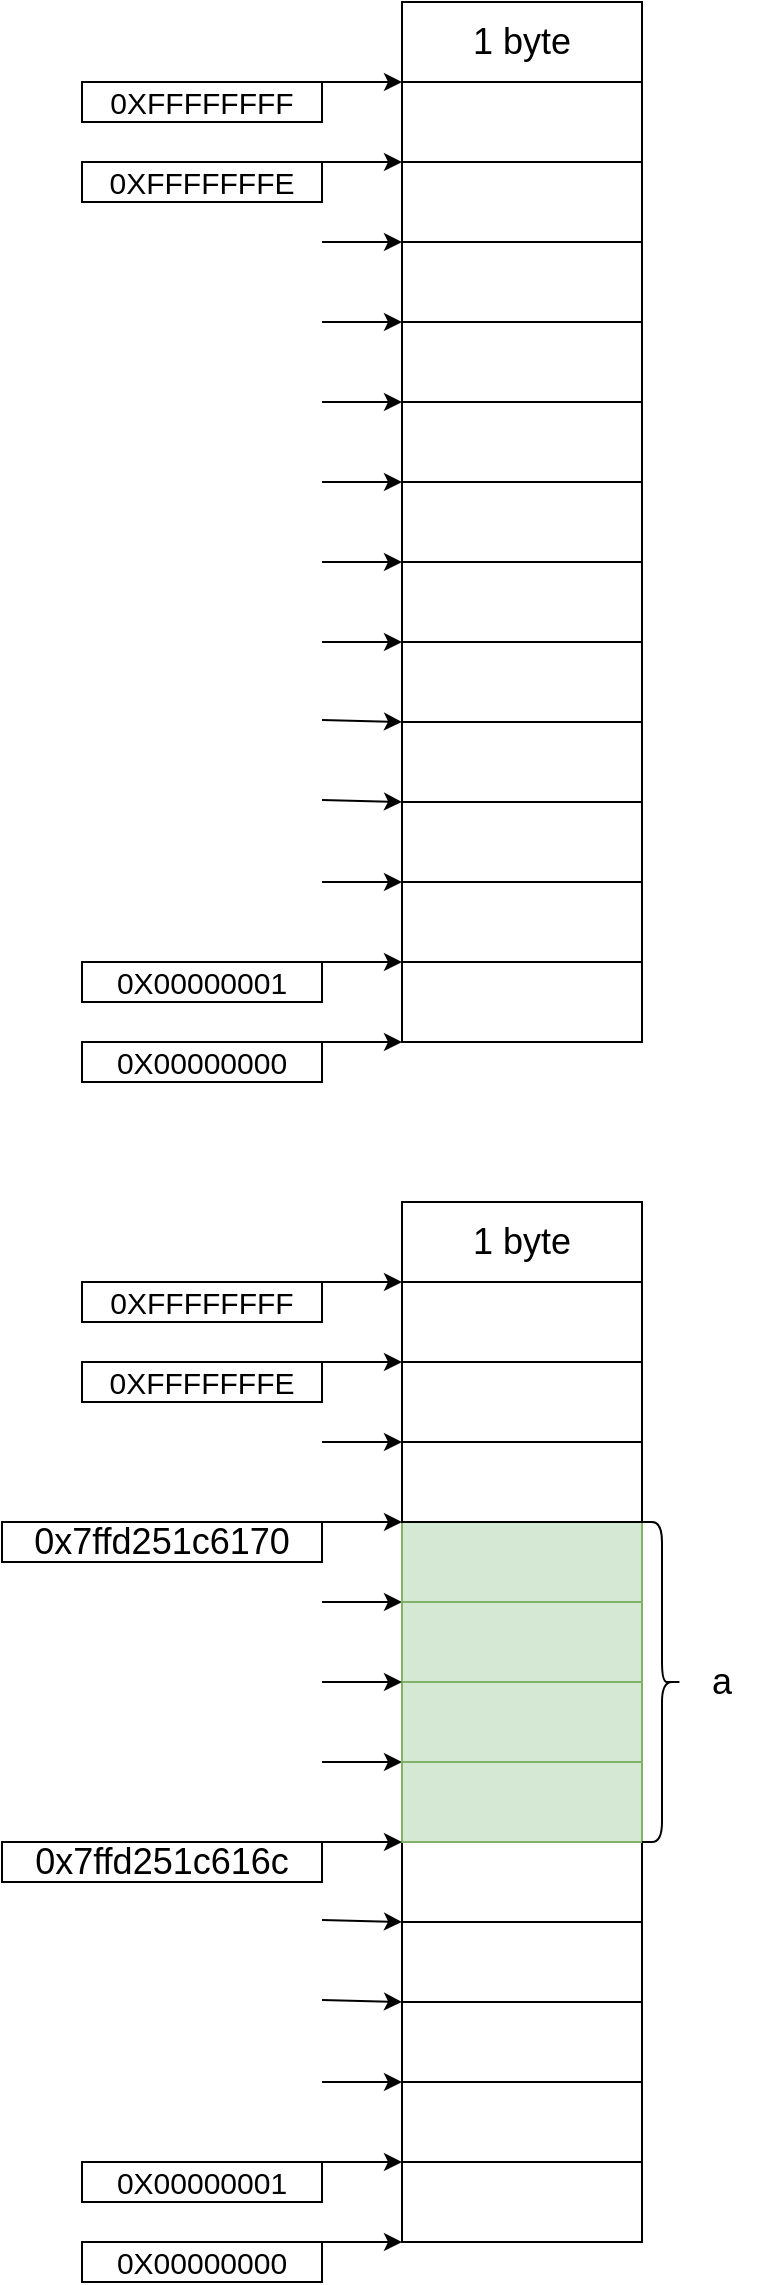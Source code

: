 <mxfile version="12.5.3" type="device" pages="3"><diagram id="ZdVhMlZHEVJbQvkNzN0Q" name="01"><mxGraphModel dx="1106" dy="892" grid="1" gridSize="10" guides="1" tooltips="1" connect="1" arrows="1" fold="1" page="1" pageScale="1" pageWidth="827" pageHeight="1169" math="0" shadow="0"><root><mxCell id="0"/><mxCell id="1" parent="0"/><mxCell id="1OB2tNWTWnnoP9_Dkffz-11" value="&lt;font style=&quot;font-size: 18px&quot;&gt;1 byte&lt;/font&gt;" style="rounded=0;whiteSpace=wrap;html=1;" vertex="1" parent="1"><mxGeometry x="320" y="40" width="120" height="40" as="geometry"/></mxCell><mxCell id="1OB2tNWTWnnoP9_Dkffz-12" value="" style="rounded=0;whiteSpace=wrap;html=1;" vertex="1" parent="1"><mxGeometry x="320" y="80" width="120" height="40" as="geometry"/></mxCell><mxCell id="1OB2tNWTWnnoP9_Dkffz-26" value="" style="endArrow=classic;html=1;entryX=0;entryY=1;entryDx=0;entryDy=0;exitX=1;exitY=0;exitDx=0;exitDy=0;" edge="1" parent="1" source="1OB2tNWTWnnoP9_Dkffz-48" target="1OB2tNWTWnnoP9_Dkffz-11"><mxGeometry width="50" height="50" relative="1" as="geometry"><mxPoint x="220" y="-290" as="sourcePoint"/><mxPoint x="420" y="-90" as="targetPoint"/></mxGeometry></mxCell><mxCell id="1OB2tNWTWnnoP9_Dkffz-27" value="" style="endArrow=classic;html=1;entryX=0;entryY=1;entryDx=0;entryDy=0;exitX=1;exitY=0;exitDx=0;exitDy=0;" edge="1" parent="1" source="1OB2tNWTWnnoP9_Dkffz-52" target="1OB2tNWTWnnoP9_Dkffz-12"><mxGeometry width="50" height="50" relative="1" as="geometry"><mxPoint x="220" y="-250" as="sourcePoint"/><mxPoint x="430" y="-80" as="targetPoint"/></mxGeometry></mxCell><mxCell id="1OB2tNWTWnnoP9_Dkffz-43" value="" style="rounded=0;whiteSpace=wrap;html=1;" vertex="1" parent="1"><mxGeometry x="320" y="480" width="120" height="40" as="geometry"/></mxCell><mxCell id="1OB2tNWTWnnoP9_Dkffz-44" value="" style="rounded=0;whiteSpace=wrap;html=1;" vertex="1" parent="1"><mxGeometry x="320" y="520" width="120" height="40" as="geometry"/></mxCell><mxCell id="1OB2tNWTWnnoP9_Dkffz-45" value="" style="endArrow=classic;html=1;entryX=0;entryY=1;entryDx=0;entryDy=0;exitX=1;exitY=0;exitDx=0;exitDy=0;" edge="1" parent="1" target="1OB2tNWTWnnoP9_Dkffz-44" source="1OB2tNWTWnnoP9_Dkffz-50"><mxGeometry width="50" height="50" relative="1" as="geometry"><mxPoint x="240" y="600" as="sourcePoint"/><mxPoint x="320" y="630" as="targetPoint"/></mxGeometry></mxCell><mxCell id="1OB2tNWTWnnoP9_Dkffz-47" value="" style="endArrow=classic;html=1;entryX=0;entryY=1;entryDx=0;entryDy=0;exitX=1;exitY=0;exitDx=0;exitDy=0;" edge="1" parent="1" target="1OB2tNWTWnnoP9_Dkffz-43" source="1OB2tNWTWnnoP9_Dkffz-54"><mxGeometry width="50" height="50" relative="1" as="geometry"><mxPoint x="270" y="380" as="sourcePoint"/><mxPoint x="480" y="550" as="targetPoint"/></mxGeometry></mxCell><mxCell id="1OB2tNWTWnnoP9_Dkffz-48" value="&lt;font style=&quot;font-size: 15px&quot;&gt;0XFFFFFFFF&lt;/font&gt;" style="rounded=0;whiteSpace=wrap;html=1;" vertex="1" parent="1"><mxGeometry x="160" y="80" width="120" height="20" as="geometry"/></mxCell><mxCell id="1OB2tNWTWnnoP9_Dkffz-50" value="&lt;font style=&quot;font-size: 15px&quot;&gt;0X00000000&lt;/font&gt;" style="rounded=0;whiteSpace=wrap;html=1;" vertex="1" parent="1"><mxGeometry x="160" y="560" width="120" height="20" as="geometry"/></mxCell><mxCell id="1OB2tNWTWnnoP9_Dkffz-52" value="&lt;font style=&quot;font-size: 15px&quot;&gt;0XFFFFFFFE&lt;/font&gt;" style="rounded=0;whiteSpace=wrap;html=1;" vertex="1" parent="1"><mxGeometry x="160" y="120" width="120" height="20" as="geometry"/></mxCell><mxCell id="1OB2tNWTWnnoP9_Dkffz-54" value="&lt;font style=&quot;font-size: 15px&quot;&gt;0X00000001&lt;/font&gt;" style="rounded=0;whiteSpace=wrap;html=1;" vertex="1" parent="1"><mxGeometry x="160" y="520" width="120" height="20" as="geometry"/></mxCell><mxCell id="1OB2tNWTWnnoP9_Dkffz-83" value="" style="rounded=0;whiteSpace=wrap;html=1;" vertex="1" parent="1"><mxGeometry x="320" y="440" width="120" height="40" as="geometry"/></mxCell><mxCell id="1OB2tNWTWnnoP9_Dkffz-84" value="" style="endArrow=classic;html=1;entryX=0;entryY=1;entryDx=0;entryDy=0;" edge="1" parent="1" target="1OB2tNWTWnnoP9_Dkffz-83"><mxGeometry width="50" height="50" relative="1" as="geometry"><mxPoint x="280" y="480" as="sourcePoint"/><mxPoint x="560" y="420" as="targetPoint"/></mxGeometry></mxCell><mxCell id="1OB2tNWTWnnoP9_Dkffz-86" value="" style="rounded=0;whiteSpace=wrap;html=1;" vertex="1" parent="1"><mxGeometry x="320" y="360" width="120" height="40" as="geometry"/></mxCell><mxCell id="1OB2tNWTWnnoP9_Dkffz-87" value="" style="endArrow=classic;html=1;entryX=0;entryY=1;entryDx=0;entryDy=0;" edge="1" parent="1" target="1OB2tNWTWnnoP9_Dkffz-86"><mxGeometry width="50" height="50" relative="1" as="geometry"><mxPoint x="280" y="399" as="sourcePoint"/><mxPoint x="560" y="339" as="targetPoint"/></mxGeometry></mxCell><mxCell id="1OB2tNWTWnnoP9_Dkffz-88" value="" style="rounded=0;whiteSpace=wrap;html=1;" vertex="1" parent="1"><mxGeometry x="320" y="400" width="120" height="40" as="geometry"/></mxCell><mxCell id="1OB2tNWTWnnoP9_Dkffz-89" value="" style="endArrow=classic;html=1;entryX=0;entryY=1;entryDx=0;entryDy=0;" edge="1" parent="1" target="1OB2tNWTWnnoP9_Dkffz-88"><mxGeometry width="50" height="50" relative="1" as="geometry"><mxPoint x="280" y="439" as="sourcePoint"/><mxPoint x="560" y="379" as="targetPoint"/></mxGeometry></mxCell><mxCell id="1OB2tNWTWnnoP9_Dkffz-90" value="" style="rounded=0;whiteSpace=wrap;html=1;" vertex="1" parent="1"><mxGeometry x="320" y="280" width="120" height="40" as="geometry"/></mxCell><mxCell id="1OB2tNWTWnnoP9_Dkffz-91" value="" style="endArrow=classic;html=1;entryX=0;entryY=1;entryDx=0;entryDy=0;" edge="1" parent="1" target="1OB2tNWTWnnoP9_Dkffz-90"><mxGeometry width="50" height="50" relative="1" as="geometry"><mxPoint x="280" y="320" as="sourcePoint"/><mxPoint x="580" y="209" as="targetPoint"/></mxGeometry></mxCell><mxCell id="1OB2tNWTWnnoP9_Dkffz-92" value="" style="rounded=0;whiteSpace=wrap;html=1;" vertex="1" parent="1"><mxGeometry x="320" y="320" width="120" height="40" as="geometry"/></mxCell><mxCell id="1OB2tNWTWnnoP9_Dkffz-93" value="" style="endArrow=classic;html=1;entryX=0;entryY=1;entryDx=0;entryDy=0;" edge="1" parent="1" target="1OB2tNWTWnnoP9_Dkffz-92"><mxGeometry width="50" height="50" relative="1" as="geometry"><mxPoint x="280" y="360" as="sourcePoint"/><mxPoint x="580" y="249" as="targetPoint"/></mxGeometry></mxCell><mxCell id="1OB2tNWTWnnoP9_Dkffz-94" value="" style="rounded=0;whiteSpace=wrap;html=1;" vertex="1" parent="1"><mxGeometry x="320" y="200" width="120" height="40" as="geometry"/></mxCell><mxCell id="1OB2tNWTWnnoP9_Dkffz-95" value="" style="endArrow=classic;html=1;entryX=0;entryY=1;entryDx=0;entryDy=0;" edge="1" parent="1" target="1OB2tNWTWnnoP9_Dkffz-94"><mxGeometry width="50" height="50" relative="1" as="geometry"><mxPoint x="280" y="240" as="sourcePoint"/><mxPoint x="790" y="229" as="targetPoint"/></mxGeometry></mxCell><mxCell id="1OB2tNWTWnnoP9_Dkffz-96" value="" style="rounded=0;whiteSpace=wrap;html=1;" vertex="1" parent="1"><mxGeometry x="320" y="240" width="120" height="40" as="geometry"/></mxCell><mxCell id="1OB2tNWTWnnoP9_Dkffz-97" value="" style="endArrow=classic;html=1;entryX=0;entryY=1;entryDx=0;entryDy=0;" edge="1" parent="1" target="1OB2tNWTWnnoP9_Dkffz-96"><mxGeometry width="50" height="50" relative="1" as="geometry"><mxPoint x="280" y="280" as="sourcePoint"/><mxPoint x="530" y="378" as="targetPoint"/></mxGeometry></mxCell><mxCell id="1OB2tNWTWnnoP9_Dkffz-98" value="" style="rounded=0;whiteSpace=wrap;html=1;" vertex="1" parent="1"><mxGeometry x="320" y="120" width="120" height="40" as="geometry"/></mxCell><mxCell id="1OB2tNWTWnnoP9_Dkffz-99" value="" style="endArrow=classic;html=1;entryX=0;entryY=1;entryDx=0;entryDy=0;" edge="1" parent="1" target="1OB2tNWTWnnoP9_Dkffz-98"><mxGeometry width="50" height="50" relative="1" as="geometry"><mxPoint x="280" y="160" as="sourcePoint"/><mxPoint x="310" y="127" as="targetPoint"/></mxGeometry></mxCell><mxCell id="1OB2tNWTWnnoP9_Dkffz-100" value="" style="rounded=0;whiteSpace=wrap;html=1;" vertex="1" parent="1"><mxGeometry x="320" y="160" width="120" height="40" as="geometry"/></mxCell><mxCell id="1OB2tNWTWnnoP9_Dkffz-101" value="" style="endArrow=classic;html=1;entryX=0;entryY=1;entryDx=0;entryDy=0;" edge="1" parent="1" target="1OB2tNWTWnnoP9_Dkffz-100"><mxGeometry width="50" height="50" relative="1" as="geometry"><mxPoint x="280" y="200" as="sourcePoint"/><mxPoint x="550" y="107" as="targetPoint"/></mxGeometry></mxCell><mxCell id="1OB2tNWTWnnoP9_Dkffz-102" value="&lt;font style=&quot;font-size: 18px&quot;&gt;1 byte&lt;/font&gt;" style="rounded=0;whiteSpace=wrap;html=1;" vertex="1" parent="1"><mxGeometry x="320" y="640" width="120" height="40" as="geometry"/></mxCell><mxCell id="1OB2tNWTWnnoP9_Dkffz-103" value="" style="rounded=0;whiteSpace=wrap;html=1;" vertex="1" parent="1"><mxGeometry x="320" y="680" width="120" height="40" as="geometry"/></mxCell><mxCell id="1OB2tNWTWnnoP9_Dkffz-104" value="" style="endArrow=classic;html=1;entryX=0;entryY=1;entryDx=0;entryDy=0;exitX=1;exitY=0;exitDx=0;exitDy=0;" edge="1" parent="1" source="1OB2tNWTWnnoP9_Dkffz-110" target="1OB2tNWTWnnoP9_Dkffz-102"><mxGeometry width="50" height="50" relative="1" as="geometry"><mxPoint x="220" y="310" as="sourcePoint"/><mxPoint x="420" y="510" as="targetPoint"/></mxGeometry></mxCell><mxCell id="1OB2tNWTWnnoP9_Dkffz-105" value="" style="endArrow=classic;html=1;entryX=0;entryY=1;entryDx=0;entryDy=0;exitX=1;exitY=0;exitDx=0;exitDy=0;" edge="1" parent="1" source="1OB2tNWTWnnoP9_Dkffz-112" target="1OB2tNWTWnnoP9_Dkffz-103"><mxGeometry width="50" height="50" relative="1" as="geometry"><mxPoint x="220" y="350" as="sourcePoint"/><mxPoint x="430" y="520" as="targetPoint"/></mxGeometry></mxCell><mxCell id="1OB2tNWTWnnoP9_Dkffz-106" value="" style="rounded=0;whiteSpace=wrap;html=1;" vertex="1" parent="1"><mxGeometry x="320" y="1080" width="120" height="40" as="geometry"/></mxCell><mxCell id="1OB2tNWTWnnoP9_Dkffz-107" value="" style="rounded=0;whiteSpace=wrap;html=1;" vertex="1" parent="1"><mxGeometry x="320" y="1120" width="120" height="40" as="geometry"/></mxCell><mxCell id="1OB2tNWTWnnoP9_Dkffz-108" value="" style="endArrow=classic;html=1;entryX=0;entryY=1;entryDx=0;entryDy=0;exitX=1;exitY=0;exitDx=0;exitDy=0;" edge="1" parent="1" source="1OB2tNWTWnnoP9_Dkffz-111" target="1OB2tNWTWnnoP9_Dkffz-107"><mxGeometry width="50" height="50" relative="1" as="geometry"><mxPoint x="240" y="1200" as="sourcePoint"/><mxPoint x="320" y="1230" as="targetPoint"/></mxGeometry></mxCell><mxCell id="1OB2tNWTWnnoP9_Dkffz-109" value="" style="endArrow=classic;html=1;entryX=0;entryY=1;entryDx=0;entryDy=0;exitX=1;exitY=0;exitDx=0;exitDy=0;" edge="1" parent="1" source="1OB2tNWTWnnoP9_Dkffz-113" target="1OB2tNWTWnnoP9_Dkffz-106"><mxGeometry width="50" height="50" relative="1" as="geometry"><mxPoint x="270" y="980" as="sourcePoint"/><mxPoint x="480" y="1150" as="targetPoint"/></mxGeometry></mxCell><mxCell id="1OB2tNWTWnnoP9_Dkffz-110" value="&lt;font style=&quot;font-size: 15px&quot;&gt;0XFFFFFFFF&lt;/font&gt;" style="rounded=0;whiteSpace=wrap;html=1;" vertex="1" parent="1"><mxGeometry x="160" y="680" width="120" height="20" as="geometry"/></mxCell><mxCell id="1OB2tNWTWnnoP9_Dkffz-111" value="&lt;font style=&quot;font-size: 15px&quot;&gt;0X00000000&lt;/font&gt;" style="rounded=0;whiteSpace=wrap;html=1;" vertex="1" parent="1"><mxGeometry x="160" y="1160" width="120" height="20" as="geometry"/></mxCell><mxCell id="1OB2tNWTWnnoP9_Dkffz-112" value="&lt;font style=&quot;font-size: 15px&quot;&gt;0XFFFFFFFE&lt;/font&gt;" style="rounded=0;whiteSpace=wrap;html=1;" vertex="1" parent="1"><mxGeometry x="160" y="720" width="120" height="20" as="geometry"/></mxCell><mxCell id="1OB2tNWTWnnoP9_Dkffz-113" value="&lt;font style=&quot;font-size: 15px&quot;&gt;0X00000001&lt;/font&gt;" style="rounded=0;whiteSpace=wrap;html=1;" vertex="1" parent="1"><mxGeometry x="160" y="1120" width="120" height="20" as="geometry"/></mxCell><mxCell id="1OB2tNWTWnnoP9_Dkffz-114" value="" style="rounded=0;whiteSpace=wrap;html=1;" vertex="1" parent="1"><mxGeometry x="320" y="1040" width="120" height="40" as="geometry"/></mxCell><mxCell id="1OB2tNWTWnnoP9_Dkffz-115" value="" style="endArrow=classic;html=1;entryX=0;entryY=1;entryDx=0;entryDy=0;" edge="1" parent="1" target="1OB2tNWTWnnoP9_Dkffz-114"><mxGeometry width="50" height="50" relative="1" as="geometry"><mxPoint x="280" y="1080" as="sourcePoint"/><mxPoint x="560" y="1020" as="targetPoint"/></mxGeometry></mxCell><mxCell id="1OB2tNWTWnnoP9_Dkffz-116" value="" style="rounded=0;whiteSpace=wrap;html=1;" vertex="1" parent="1"><mxGeometry x="320" y="960" width="120" height="40" as="geometry"/></mxCell><mxCell id="1OB2tNWTWnnoP9_Dkffz-117" value="" style="endArrow=classic;html=1;entryX=0;entryY=1;entryDx=0;entryDy=0;" edge="1" parent="1" target="1OB2tNWTWnnoP9_Dkffz-116"><mxGeometry width="50" height="50" relative="1" as="geometry"><mxPoint x="280" y="999" as="sourcePoint"/><mxPoint x="560" y="939" as="targetPoint"/></mxGeometry></mxCell><mxCell id="1OB2tNWTWnnoP9_Dkffz-118" value="" style="rounded=0;whiteSpace=wrap;html=1;" vertex="1" parent="1"><mxGeometry x="320" y="1000" width="120" height="40" as="geometry"/></mxCell><mxCell id="1OB2tNWTWnnoP9_Dkffz-119" value="" style="endArrow=classic;html=1;entryX=0;entryY=1;entryDx=0;entryDy=0;" edge="1" parent="1" target="1OB2tNWTWnnoP9_Dkffz-118"><mxGeometry width="50" height="50" relative="1" as="geometry"><mxPoint x="280" y="1039" as="sourcePoint"/><mxPoint x="560" y="979" as="targetPoint"/></mxGeometry></mxCell><mxCell id="1OB2tNWTWnnoP9_Dkffz-120" value="" style="rounded=0;whiteSpace=wrap;html=1;fillColor=#d5e8d4;strokeColor=#82b366;" vertex="1" parent="1"><mxGeometry x="320" y="880" width="120" height="40" as="geometry"/></mxCell><mxCell id="1OB2tNWTWnnoP9_Dkffz-121" value="" style="endArrow=classic;html=1;entryX=0;entryY=1;entryDx=0;entryDy=0;" edge="1" parent="1" target="1OB2tNWTWnnoP9_Dkffz-120"><mxGeometry width="50" height="50" relative="1" as="geometry"><mxPoint x="280" y="920" as="sourcePoint"/><mxPoint x="580" y="809" as="targetPoint"/></mxGeometry></mxCell><mxCell id="1OB2tNWTWnnoP9_Dkffz-122" value="" style="rounded=0;whiteSpace=wrap;html=1;fillColor=#d5e8d4;strokeColor=#82b366;" vertex="1" parent="1"><mxGeometry x="320" y="920" width="120" height="40" as="geometry"/></mxCell><mxCell id="1OB2tNWTWnnoP9_Dkffz-123" value="" style="endArrow=classic;html=1;entryX=0;entryY=1;entryDx=0;entryDy=0;exitX=1;exitY=0;exitDx=0;exitDy=0;" edge="1" parent="1" target="1OB2tNWTWnnoP9_Dkffz-122" source="1OB2tNWTWnnoP9_Dkffz-136"><mxGeometry width="50" height="50" relative="1" as="geometry"><mxPoint x="280" y="960" as="sourcePoint"/><mxPoint x="580" y="849" as="targetPoint"/></mxGeometry></mxCell><mxCell id="1OB2tNWTWnnoP9_Dkffz-124" value="" style="rounded=0;whiteSpace=wrap;html=1;fillColor=#d5e8d4;strokeColor=#82b366;" vertex="1" parent="1"><mxGeometry x="320" y="800" width="120" height="40" as="geometry"/></mxCell><mxCell id="1OB2tNWTWnnoP9_Dkffz-125" value="" style="endArrow=classic;html=1;entryX=0;entryY=1;entryDx=0;entryDy=0;" edge="1" parent="1" target="1OB2tNWTWnnoP9_Dkffz-124"><mxGeometry width="50" height="50" relative="1" as="geometry"><mxPoint x="280" y="840" as="sourcePoint"/><mxPoint x="790" y="829" as="targetPoint"/></mxGeometry></mxCell><mxCell id="1OB2tNWTWnnoP9_Dkffz-126" value="" style="rounded=0;whiteSpace=wrap;html=1;fillColor=#d5e8d4;strokeColor=#82b366;" vertex="1" parent="1"><mxGeometry x="320" y="840" width="120" height="40" as="geometry"/></mxCell><mxCell id="1OB2tNWTWnnoP9_Dkffz-127" value="" style="endArrow=classic;html=1;entryX=0;entryY=1;entryDx=0;entryDy=0;" edge="1" parent="1" target="1OB2tNWTWnnoP9_Dkffz-126"><mxGeometry width="50" height="50" relative="1" as="geometry"><mxPoint x="280" y="880" as="sourcePoint"/><mxPoint x="530" y="978" as="targetPoint"/></mxGeometry></mxCell><mxCell id="1OB2tNWTWnnoP9_Dkffz-128" value="" style="rounded=0;whiteSpace=wrap;html=1;" vertex="1" parent="1"><mxGeometry x="320" y="720" width="120" height="40" as="geometry"/></mxCell><mxCell id="1OB2tNWTWnnoP9_Dkffz-129" value="" style="endArrow=classic;html=1;entryX=0;entryY=1;entryDx=0;entryDy=0;" edge="1" parent="1" target="1OB2tNWTWnnoP9_Dkffz-128"><mxGeometry width="50" height="50" relative="1" as="geometry"><mxPoint x="280" y="760" as="sourcePoint"/><mxPoint x="310" y="727" as="targetPoint"/></mxGeometry></mxCell><mxCell id="1OB2tNWTWnnoP9_Dkffz-130" value="" style="rounded=0;whiteSpace=wrap;html=1;" vertex="1" parent="1"><mxGeometry x="320" y="760" width="120" height="40" as="geometry"/></mxCell><mxCell id="1OB2tNWTWnnoP9_Dkffz-131" value="" style="endArrow=classic;html=1;entryX=0;entryY=1;entryDx=0;entryDy=0;exitX=1;exitY=0;exitDx=0;exitDy=0;" edge="1" parent="1" target="1OB2tNWTWnnoP9_Dkffz-130" source="1OB2tNWTWnnoP9_Dkffz-137"><mxGeometry width="50" height="50" relative="1" as="geometry"><mxPoint x="280" y="800" as="sourcePoint"/><mxPoint x="550" y="707" as="targetPoint"/></mxGeometry></mxCell><mxCell id="1OB2tNWTWnnoP9_Dkffz-132" value="" style="shape=curlyBracket;whiteSpace=wrap;html=1;rounded=1;glass=1;fillColor=#00FF00;rotation=-180;" vertex="1" parent="1"><mxGeometry x="440" y="800" width="20" height="160" as="geometry"/></mxCell><mxCell id="1OB2tNWTWnnoP9_Dkffz-134" value="&lt;font style=&quot;font-size: 18px&quot;&gt;a&lt;/font&gt;" style="text;html=1;strokeColor=none;fillColor=none;align=center;verticalAlign=middle;whiteSpace=wrap;rounded=0;glass=1;" vertex="1" parent="1"><mxGeometry x="460" y="870" width="40" height="20" as="geometry"/></mxCell><mxCell id="1OB2tNWTWnnoP9_Dkffz-136" value="&lt;font style=&quot;font-size: 18px&quot;&gt;0x7ffd251c616c&lt;/font&gt;" style="rounded=0;whiteSpace=wrap;html=1;glass=1;fillColor=none;" vertex="1" parent="1"><mxGeometry x="120" y="960" width="160" height="20" as="geometry"/></mxCell><mxCell id="1OB2tNWTWnnoP9_Dkffz-137" value="&lt;font style=&quot;font-size: 18px&quot;&gt;0x7ffd251c6170&lt;/font&gt;" style="rounded=0;whiteSpace=wrap;html=1;glass=1;fillColor=none;" vertex="1" parent="1"><mxGeometry x="120" y="800" width="160" height="20" as="geometry"/></mxCell></root></mxGraphModel></diagram><diagram id="a4CpgK9k4-1IHwantmWJ" name="02"><mxGraphModel dx="1106" dy="892" grid="1" gridSize="10" guides="1" tooltips="1" connect="1" arrows="1" fold="1" page="1" pageScale="1" pageWidth="827" pageHeight="1169" math="0" shadow="0"><root><mxCell id="UQkjCoZLvE8QbGgzNlLA-0"/><mxCell id="UQkjCoZLvE8QbGgzNlLA-1" parent="UQkjCoZLvE8QbGgzNlLA-0"/><mxCell id="xf_81tD2VUv6_1ZaXcZ9-0" value="" style="rounded=0;whiteSpace=wrap;html=1;" vertex="1" parent="UQkjCoZLvE8QbGgzNlLA-1"><mxGeometry x="320" y="80" width="120" height="40" as="geometry"/></mxCell><mxCell id="xf_81tD2VUv6_1ZaXcZ9-1" value="" style="rounded=0;whiteSpace=wrap;html=1;" vertex="1" parent="UQkjCoZLvE8QbGgzNlLA-1"><mxGeometry x="320" y="120" width="120" height="40" as="geometry"/></mxCell><mxCell id="xf_81tD2VUv6_1ZaXcZ9-4" value="" style="rounded=0;whiteSpace=wrap;html=1;" vertex="1" parent="UQkjCoZLvE8QbGgzNlLA-1"><mxGeometry x="320" y="520" width="120" height="40" as="geometry"/></mxCell><mxCell id="xf_81tD2VUv6_1ZaXcZ9-5" value="" style="rounded=0;whiteSpace=wrap;html=1;" vertex="1" parent="UQkjCoZLvE8QbGgzNlLA-1"><mxGeometry x="320" y="560" width="120" height="40" as="geometry"/></mxCell><mxCell id="xf_81tD2VUv6_1ZaXcZ9-12" value="0x7ffe52b916f4" style="rounded=0;whiteSpace=wrap;html=1;" vertex="1" parent="UQkjCoZLvE8QbGgzNlLA-1"><mxGeometry x="320" y="480" width="120" height="40" as="geometry"/></mxCell><mxCell id="xf_81tD2VUv6_1ZaXcZ9-14" value="" style="rounded=0;whiteSpace=wrap;html=1;" vertex="1" parent="UQkjCoZLvE8QbGgzNlLA-1"><mxGeometry x="320" y="400" width="120" height="40" as="geometry"/></mxCell><mxCell id="xf_81tD2VUv6_1ZaXcZ9-16" value="" style="rounded=0;whiteSpace=wrap;html=1;" vertex="1" parent="UQkjCoZLvE8QbGgzNlLA-1"><mxGeometry x="320" y="440" width="120" height="40" as="geometry"/></mxCell><mxCell id="xf_81tD2VUv6_1ZaXcZ9-18" value="" style="rounded=0;whiteSpace=wrap;html=1;" vertex="1" parent="UQkjCoZLvE8QbGgzNlLA-1"><mxGeometry x="320" y="320" width="120" height="40" as="geometry"/></mxCell><mxCell id="xf_81tD2VUv6_1ZaXcZ9-20" value="" style="rounded=0;whiteSpace=wrap;html=1;fillColor=#d5e8d4;strokeColor=#82b366;" vertex="1" parent="UQkjCoZLvE8QbGgzNlLA-1"><mxGeometry x="320" y="360" width="120" height="40" as="geometry"/></mxCell><mxCell id="xf_81tD2VUv6_1ZaXcZ9-22" value="" style="rounded=0;whiteSpace=wrap;html=1;" vertex="1" parent="UQkjCoZLvE8QbGgzNlLA-1"><mxGeometry x="320" y="240" width="120" height="40" as="geometry"/></mxCell><mxCell id="xf_81tD2VUv6_1ZaXcZ9-24" value="" style="rounded=0;whiteSpace=wrap;html=1;" vertex="1" parent="UQkjCoZLvE8QbGgzNlLA-1"><mxGeometry x="320" y="280" width="120" height="40" as="geometry"/></mxCell><mxCell id="xf_81tD2VUv6_1ZaXcZ9-26" value="" style="rounded=0;whiteSpace=wrap;html=1;" vertex="1" parent="UQkjCoZLvE8QbGgzNlLA-1"><mxGeometry x="320" y="160" width="120" height="40" as="geometry"/></mxCell><mxCell id="xf_81tD2VUv6_1ZaXcZ9-28" value="" style="rounded=0;whiteSpace=wrap;html=1;" vertex="1" parent="UQkjCoZLvE8QbGgzNlLA-1"><mxGeometry x="320" y="200" width="120" height="40" as="geometry"/></mxCell><mxCell id="xf_81tD2VUv6_1ZaXcZ9-30" value="" style="shape=curlyBracket;whiteSpace=wrap;html=1;rounded=1;glass=1;fillColor=#00FF00;rotation=-180;" vertex="1" parent="UQkjCoZLvE8QbGgzNlLA-1"><mxGeometry x="440" y="360" width="20" height="40" as="geometry"/></mxCell><mxCell id="xf_81tD2VUv6_1ZaXcZ9-31" value="&lt;font style=&quot;font-size: 18px&quot;&gt;a&lt;/font&gt;" style="text;html=1;strokeColor=none;fillColor=none;align=center;verticalAlign=middle;whiteSpace=wrap;rounded=0;glass=1;" vertex="1" parent="UQkjCoZLvE8QbGgzNlLA-1"><mxGeometry x="450" y="370" width="40" height="20" as="geometry"/></mxCell><mxCell id="xf_81tD2VUv6_1ZaXcZ9-34" value="" style="shape=curlyBracket;whiteSpace=wrap;html=1;rounded=1;glass=1;fillColor=none;rotation=-180;" vertex="1" parent="UQkjCoZLvE8QbGgzNlLA-1"><mxGeometry x="440" y="480" width="10" height="40" as="geometry"/></mxCell><mxCell id="xf_81tD2VUv6_1ZaXcZ9-36" value="&lt;font style=&quot;font-size: 18px&quot;&gt;pa&lt;/font&gt;" style="text;html=1;strokeColor=none;fillColor=none;align=center;verticalAlign=middle;whiteSpace=wrap;rounded=0;glass=1;" vertex="1" parent="UQkjCoZLvE8QbGgzNlLA-1"><mxGeometry x="450" y="490" width="40" height="20" as="geometry"/></mxCell><mxCell id="xf_81tD2VUv6_1ZaXcZ9-37" value="" style="endArrow=classic;html=1;exitX=0;exitY=0.5;exitDx=0;exitDy=0;entryX=0;entryY=1;entryDx=0;entryDy=0;" edge="1" parent="UQkjCoZLvE8QbGgzNlLA-1" source="xf_81tD2VUv6_1ZaXcZ9-12" target="xf_81tD2VUv6_1ZaXcZ9-20"><mxGeometry width="50" height="50" relative="1" as="geometry"><mxPoint x="100" y="410" as="sourcePoint"/><mxPoint x="150" y="360" as="targetPoint"/><Array as="points"><mxPoint x="280" y="500"/><mxPoint x="280" y="400"/></Array></mxGeometry></mxCell></root></mxGraphModel></diagram><diagram id="VWPExgRxSEOugWGYWyvD" name="05"><mxGraphModel dx="1106" dy="892" grid="1" gridSize="10" guides="1" tooltips="1" connect="1" arrows="1" fold="1" page="1" pageScale="1" pageWidth="827" pageHeight="1169" math="0" shadow="0"><root><mxCell id="X4ngcwoPMFm5nwzlEUoF-0"/><mxCell id="X4ngcwoPMFm5nwzlEUoF-1" parent="X4ngcwoPMFm5nwzlEUoF-0"/><mxCell id="iOPKCt0QCwQ9mqJnvUKA-0" value="1 byte" style="rounded=0;whiteSpace=wrap;html=1;" vertex="1" parent="X4ngcwoPMFm5nwzlEUoF-1"><mxGeometry x="40" y="80" width="120" height="40" as="geometry"/></mxCell><mxCell id="iOPKCt0QCwQ9mqJnvUKA-1" value="" style="rounded=0;whiteSpace=wrap;html=1;" vertex="1" parent="X4ngcwoPMFm5nwzlEUoF-1"><mxGeometry x="40" y="120" width="120" height="40" as="geometry"/></mxCell><mxCell id="iOPKCt0QCwQ9mqJnvUKA-2" value="" style="rounded=0;whiteSpace=wrap;html=1;" vertex="1" parent="X4ngcwoPMFm5nwzlEUoF-1"><mxGeometry x="40" y="520" width="120" height="40" as="geometry"/></mxCell><mxCell id="iOPKCt0QCwQ9mqJnvUKA-3" value="" style="rounded=0;whiteSpace=wrap;html=1;" vertex="1" parent="X4ngcwoPMFm5nwzlEUoF-1"><mxGeometry x="40" y="560" width="120" height="40" as="geometry"/></mxCell><mxCell id="iOPKCt0QCwQ9mqJnvUKA-4" value="" style="rounded=0;whiteSpace=wrap;html=1;" vertex="1" parent="X4ngcwoPMFm5nwzlEUoF-1"><mxGeometry x="40" y="480" width="120" height="40" as="geometry"/></mxCell><mxCell id="iOPKCt0QCwQ9mqJnvUKA-5" value="" style="rounded=0;whiteSpace=wrap;html=1;" vertex="1" parent="X4ngcwoPMFm5nwzlEUoF-1"><mxGeometry x="40" y="400" width="120" height="40" as="geometry"/></mxCell><mxCell id="iOPKCt0QCwQ9mqJnvUKA-6" value="" style="rounded=0;whiteSpace=wrap;html=1;" vertex="1" parent="X4ngcwoPMFm5nwzlEUoF-1"><mxGeometry x="40" y="440" width="120" height="40" as="geometry"/></mxCell><mxCell id="iOPKCt0QCwQ9mqJnvUKA-7" value="22" style="rounded=0;whiteSpace=wrap;html=1;fillColor=#ffe6cc;strokeColor=#d79b00;" vertex="1" parent="X4ngcwoPMFm5nwzlEUoF-1"><mxGeometry x="40" y="320" width="120" height="40" as="geometry"/></mxCell><mxCell id="iOPKCt0QCwQ9mqJnvUKA-8" value="11" style="rounded=0;whiteSpace=wrap;html=1;fillColor=#ffe6cc;strokeColor=#d79b00;" vertex="1" parent="X4ngcwoPMFm5nwzlEUoF-1"><mxGeometry x="40" y="360" width="120" height="40" as="geometry"/></mxCell><mxCell id="iOPKCt0QCwQ9mqJnvUKA-9" value="44" style="rounded=0;whiteSpace=wrap;html=1;fillColor=#ffe6cc;strokeColor=#d79b00;" vertex="1" parent="X4ngcwoPMFm5nwzlEUoF-1"><mxGeometry x="40" y="240" width="120" height="40" as="geometry"/></mxCell><mxCell id="iOPKCt0QCwQ9mqJnvUKA-10" value="33" style="rounded=0;whiteSpace=wrap;html=1;fillColor=#ffe6cc;strokeColor=#d79b00;" vertex="1" parent="X4ngcwoPMFm5nwzlEUoF-1"><mxGeometry x="40" y="280" width="120" height="40" as="geometry"/></mxCell><mxCell id="iOPKCt0QCwQ9mqJnvUKA-11" value="" style="rounded=0;whiteSpace=wrap;html=1;" vertex="1" parent="X4ngcwoPMFm5nwzlEUoF-1"><mxGeometry x="40" y="160" width="120" height="40" as="geometry"/></mxCell><mxCell id="iOPKCt0QCwQ9mqJnvUKA-12" value="" style="rounded=0;whiteSpace=wrap;html=1;" vertex="1" parent="X4ngcwoPMFm5nwzlEUoF-1"><mxGeometry x="40" y="200" width="120" height="40" as="geometry"/></mxCell><mxCell id="iOPKCt0QCwQ9mqJnvUKA-13" value="" style="shape=curlyBracket;whiteSpace=wrap;html=1;rounded=1;glass=1;fillColor=#00FF00;rotation=-180;" vertex="1" parent="X4ngcwoPMFm5nwzlEUoF-1"><mxGeometry x="160" y="240" width="20" height="160" as="geometry"/></mxCell><mxCell id="iOPKCt0QCwQ9mqJnvUKA-14" value="&lt;font style=&quot;font-size: 18px&quot;&gt;n&lt;/font&gt;" style="text;html=1;strokeColor=none;fillColor=none;align=center;verticalAlign=middle;whiteSpace=wrap;rounded=0;glass=1;" vertex="1" parent="X4ngcwoPMFm5nwzlEUoF-1"><mxGeometry x="170" y="310" width="40" height="20" as="geometry"/></mxCell><mxCell id="iOPKCt0QCwQ9mqJnvUKA-18" value="1 byte" style="rounded=0;whiteSpace=wrap;html=1;" vertex="1" parent="X4ngcwoPMFm5nwzlEUoF-1"><mxGeometry x="560" y="80" width="120" height="40" as="geometry"/></mxCell><mxCell id="iOPKCt0QCwQ9mqJnvUKA-19" value="" style="rounded=0;whiteSpace=wrap;html=1;" vertex="1" parent="X4ngcwoPMFm5nwzlEUoF-1"><mxGeometry x="560" y="120" width="120" height="40" as="geometry"/></mxCell><mxCell id="iOPKCt0QCwQ9mqJnvUKA-20" value="" style="rounded=0;whiteSpace=wrap;html=1;" vertex="1" parent="X4ngcwoPMFm5nwzlEUoF-1"><mxGeometry x="560" y="520" width="120" height="40" as="geometry"/></mxCell><mxCell id="iOPKCt0QCwQ9mqJnvUKA-21" value="" style="rounded=0;whiteSpace=wrap;html=1;" vertex="1" parent="X4ngcwoPMFm5nwzlEUoF-1"><mxGeometry x="560" y="560" width="120" height="40" as="geometry"/></mxCell><mxCell id="iOPKCt0QCwQ9mqJnvUKA-22" value="" style="rounded=0;whiteSpace=wrap;html=1;" vertex="1" parent="X4ngcwoPMFm5nwzlEUoF-1"><mxGeometry x="560" y="480" width="120" height="40" as="geometry"/></mxCell><mxCell id="iOPKCt0QCwQ9mqJnvUKA-23" value="" style="rounded=0;whiteSpace=wrap;html=1;" vertex="1" parent="X4ngcwoPMFm5nwzlEUoF-1"><mxGeometry x="560" y="400" width="120" height="40" as="geometry"/></mxCell><mxCell id="iOPKCt0QCwQ9mqJnvUKA-24" value="" style="rounded=0;whiteSpace=wrap;html=1;" vertex="1" parent="X4ngcwoPMFm5nwzlEUoF-1"><mxGeometry x="560" y="440" width="120" height="40" as="geometry"/></mxCell><mxCell id="iOPKCt0QCwQ9mqJnvUKA-25" value="00" style="rounded=0;whiteSpace=wrap;html=1;fillColor=#ffe6cc;strokeColor=#d79b00;" vertex="1" parent="X4ngcwoPMFm5nwzlEUoF-1"><mxGeometry x="560" y="320" width="120" height="40" as="geometry"/></mxCell><mxCell id="iOPKCt0QCwQ9mqJnvUKA-26" value="00" style="rounded=0;whiteSpace=wrap;html=1;fillColor=#ffe6cc;strokeColor=#d79b00;" vertex="1" parent="X4ngcwoPMFm5nwzlEUoF-1"><mxGeometry x="560" y="360" width="120" height="40" as="geometry"/></mxCell><mxCell id="iOPKCt0QCwQ9mqJnvUKA-27" value="00" style="rounded=0;whiteSpace=wrap;html=1;fillColor=#ffe6cc;strokeColor=#d79b00;" vertex="1" parent="X4ngcwoPMFm5nwzlEUoF-1"><mxGeometry x="560" y="240" width="120" height="40" as="geometry"/></mxCell><mxCell id="iOPKCt0QCwQ9mqJnvUKA-28" value="00" style="rounded=0;whiteSpace=wrap;html=1;fillColor=#ffe6cc;strokeColor=#d79b00;" vertex="1" parent="X4ngcwoPMFm5nwzlEUoF-1"><mxGeometry x="560" y="280" width="120" height="40" as="geometry"/></mxCell><mxCell id="iOPKCt0QCwQ9mqJnvUKA-29" value="" style="rounded=0;whiteSpace=wrap;html=1;" vertex="1" parent="X4ngcwoPMFm5nwzlEUoF-1"><mxGeometry x="560" y="160" width="120" height="40" as="geometry"/></mxCell><mxCell id="iOPKCt0QCwQ9mqJnvUKA-30" value="" style="rounded=0;whiteSpace=wrap;html=1;" vertex="1" parent="X4ngcwoPMFm5nwzlEUoF-1"><mxGeometry x="560" y="200" width="120" height="40" as="geometry"/></mxCell><mxCell id="iOPKCt0QCwQ9mqJnvUKA-31" value="" style="shape=curlyBracket;whiteSpace=wrap;html=1;rounded=1;glass=1;fillColor=#00FF00;rotation=-180;" vertex="1" parent="X4ngcwoPMFm5nwzlEUoF-1"><mxGeometry x="680" y="240" width="20" height="160" as="geometry"/></mxCell><mxCell id="iOPKCt0QCwQ9mqJnvUKA-32" value="&lt;font style=&quot;font-size: 18px&quot;&gt;n&lt;/font&gt;" style="text;html=1;strokeColor=none;fillColor=none;align=center;verticalAlign=middle;whiteSpace=wrap;rounded=0;glass=1;" vertex="1" parent="X4ngcwoPMFm5nwzlEUoF-1"><mxGeometry x="690" y="310" width="40" height="20" as="geometry"/></mxCell><mxCell id="iOPKCt0QCwQ9mqJnvUKA-33" value="&lt;div style=&quot;font-size: 18px&quot;&gt;&lt;font style=&quot;font-size: 18px&quot;&gt;int *p1 = &amp;amp;n;&lt;/font&gt;&lt;/div&gt;&lt;div style=&quot;font-size: 18px&quot;&gt;&lt;font style=&quot;font-size: 18px&quot;&gt;*p1 = 0;&lt;/font&gt;&lt;/div&gt;" style="rounded=0;whiteSpace=wrap;html=1;glass=1;fillColor=none;align=left;" vertex="1" parent="X4ngcwoPMFm5nwzlEUoF-1"><mxGeometry x="280" y="240" width="160" height="80" as="geometry"/></mxCell><mxCell id="iOPKCt0QCwQ9mqJnvUKA-34" value="1 byte" style="rounded=0;whiteSpace=wrap;html=1;" vertex="1" parent="X4ngcwoPMFm5nwzlEUoF-1"><mxGeometry x="40" y="640" width="120" height="40" as="geometry"/></mxCell><mxCell id="iOPKCt0QCwQ9mqJnvUKA-35" value="" style="rounded=0;whiteSpace=wrap;html=1;" vertex="1" parent="X4ngcwoPMFm5nwzlEUoF-1"><mxGeometry x="40" y="680" width="120" height="40" as="geometry"/></mxCell><mxCell id="iOPKCt0QCwQ9mqJnvUKA-36" value="" style="rounded=0;whiteSpace=wrap;html=1;" vertex="1" parent="X4ngcwoPMFm5nwzlEUoF-1"><mxGeometry x="40" y="1080" width="120" height="40" as="geometry"/></mxCell><mxCell id="iOPKCt0QCwQ9mqJnvUKA-37" value="" style="rounded=0;whiteSpace=wrap;html=1;" vertex="1" parent="X4ngcwoPMFm5nwzlEUoF-1"><mxGeometry x="40" y="1120" width="120" height="40" as="geometry"/></mxCell><mxCell id="iOPKCt0QCwQ9mqJnvUKA-38" value="" style="rounded=0;whiteSpace=wrap;html=1;" vertex="1" parent="X4ngcwoPMFm5nwzlEUoF-1"><mxGeometry x="40" y="1040" width="120" height="40" as="geometry"/></mxCell><mxCell id="iOPKCt0QCwQ9mqJnvUKA-39" value="" style="rounded=0;whiteSpace=wrap;html=1;" vertex="1" parent="X4ngcwoPMFm5nwzlEUoF-1"><mxGeometry x="40" y="960" width="120" height="40" as="geometry"/></mxCell><mxCell id="iOPKCt0QCwQ9mqJnvUKA-40" value="" style="rounded=0;whiteSpace=wrap;html=1;" vertex="1" parent="X4ngcwoPMFm5nwzlEUoF-1"><mxGeometry x="40" y="1000" width="120" height="40" as="geometry"/></mxCell><mxCell id="iOPKCt0QCwQ9mqJnvUKA-41" value="22" style="rounded=0;whiteSpace=wrap;html=1;fillColor=#ffe6cc;strokeColor=#d79b00;" vertex="1" parent="X4ngcwoPMFm5nwzlEUoF-1"><mxGeometry x="40" y="880" width="120" height="40" as="geometry"/></mxCell><mxCell id="iOPKCt0QCwQ9mqJnvUKA-42" value="11" style="rounded=0;whiteSpace=wrap;html=1;fillColor=#ffe6cc;strokeColor=#d79b00;" vertex="1" parent="X4ngcwoPMFm5nwzlEUoF-1"><mxGeometry x="40" y="920" width="120" height="40" as="geometry"/></mxCell><mxCell id="iOPKCt0QCwQ9mqJnvUKA-43" value="44" style="rounded=0;whiteSpace=wrap;html=1;fillColor=#ffe6cc;strokeColor=#d79b00;" vertex="1" parent="X4ngcwoPMFm5nwzlEUoF-1"><mxGeometry x="40" y="800" width="120" height="40" as="geometry"/></mxCell><mxCell id="iOPKCt0QCwQ9mqJnvUKA-44" value="33" style="rounded=0;whiteSpace=wrap;html=1;fillColor=#ffe6cc;strokeColor=#d79b00;" vertex="1" parent="X4ngcwoPMFm5nwzlEUoF-1"><mxGeometry x="40" y="840" width="120" height="40" as="geometry"/></mxCell><mxCell id="iOPKCt0QCwQ9mqJnvUKA-45" value="" style="rounded=0;whiteSpace=wrap;html=1;" vertex="1" parent="X4ngcwoPMFm5nwzlEUoF-1"><mxGeometry x="40" y="720" width="120" height="40" as="geometry"/></mxCell><mxCell id="iOPKCt0QCwQ9mqJnvUKA-46" value="" style="rounded=0;whiteSpace=wrap;html=1;" vertex="1" parent="X4ngcwoPMFm5nwzlEUoF-1"><mxGeometry x="40" y="760" width="120" height="40" as="geometry"/></mxCell><mxCell id="iOPKCt0QCwQ9mqJnvUKA-47" value="" style="shape=curlyBracket;whiteSpace=wrap;html=1;rounded=1;glass=1;fillColor=#00FF00;rotation=-180;" vertex="1" parent="X4ngcwoPMFm5nwzlEUoF-1"><mxGeometry x="160" y="800" width="20" height="160" as="geometry"/></mxCell><mxCell id="iOPKCt0QCwQ9mqJnvUKA-48" value="&lt;font style=&quot;font-size: 18px&quot;&gt;n&lt;/font&gt;" style="text;html=1;strokeColor=none;fillColor=none;align=center;verticalAlign=middle;whiteSpace=wrap;rounded=0;glass=1;" vertex="1" parent="X4ngcwoPMFm5nwzlEUoF-1"><mxGeometry x="170" y="870" width="40" height="20" as="geometry"/></mxCell><mxCell id="iOPKCt0QCwQ9mqJnvUKA-49" value="1 byte" style="rounded=0;whiteSpace=wrap;html=1;" vertex="1" parent="X4ngcwoPMFm5nwzlEUoF-1"><mxGeometry x="560" y="640" width="120" height="40" as="geometry"/></mxCell><mxCell id="iOPKCt0QCwQ9mqJnvUKA-50" value="" style="rounded=0;whiteSpace=wrap;html=1;" vertex="1" parent="X4ngcwoPMFm5nwzlEUoF-1"><mxGeometry x="560" y="680" width="120" height="40" as="geometry"/></mxCell><mxCell id="iOPKCt0QCwQ9mqJnvUKA-51" value="" style="rounded=0;whiteSpace=wrap;html=1;" vertex="1" parent="X4ngcwoPMFm5nwzlEUoF-1"><mxGeometry x="560" y="1080" width="120" height="40" as="geometry"/></mxCell><mxCell id="iOPKCt0QCwQ9mqJnvUKA-52" value="" style="rounded=0;whiteSpace=wrap;html=1;" vertex="1" parent="X4ngcwoPMFm5nwzlEUoF-1"><mxGeometry x="560" y="1120" width="120" height="40" as="geometry"/></mxCell><mxCell id="iOPKCt0QCwQ9mqJnvUKA-53" value="" style="rounded=0;whiteSpace=wrap;html=1;" vertex="1" parent="X4ngcwoPMFm5nwzlEUoF-1"><mxGeometry x="560" y="1040" width="120" height="40" as="geometry"/></mxCell><mxCell id="iOPKCt0QCwQ9mqJnvUKA-54" value="" style="rounded=0;whiteSpace=wrap;html=1;" vertex="1" parent="X4ngcwoPMFm5nwzlEUoF-1"><mxGeometry x="560" y="960" width="120" height="40" as="geometry"/></mxCell><mxCell id="iOPKCt0QCwQ9mqJnvUKA-55" value="" style="rounded=0;whiteSpace=wrap;html=1;" vertex="1" parent="X4ngcwoPMFm5nwzlEUoF-1"><mxGeometry x="560" y="1000" width="120" height="40" as="geometry"/></mxCell><mxCell id="iOPKCt0QCwQ9mqJnvUKA-56" value="22" style="rounded=0;whiteSpace=wrap;html=1;fillColor=#ffe6cc;strokeColor=#d79b00;" vertex="1" parent="X4ngcwoPMFm5nwzlEUoF-1"><mxGeometry x="560" y="880" width="120" height="40" as="geometry"/></mxCell><mxCell id="iOPKCt0QCwQ9mqJnvUKA-57" value="11" style="rounded=0;whiteSpace=wrap;html=1;fillColor=#ffe6cc;strokeColor=#d79b00;" vertex="1" parent="X4ngcwoPMFm5nwzlEUoF-1"><mxGeometry x="560" y="920" width="120" height="40" as="geometry"/></mxCell><mxCell id="iOPKCt0QCwQ9mqJnvUKA-58" value="00" style="rounded=0;whiteSpace=wrap;html=1;fillColor=#ffe6cc;strokeColor=#d79b00;" vertex="1" parent="X4ngcwoPMFm5nwzlEUoF-1"><mxGeometry x="560" y="800" width="120" height="40" as="geometry"/></mxCell><mxCell id="iOPKCt0QCwQ9mqJnvUKA-59" value="33" style="rounded=0;whiteSpace=wrap;html=1;fillColor=#ffe6cc;strokeColor=#d79b00;" vertex="1" parent="X4ngcwoPMFm5nwzlEUoF-1"><mxGeometry x="560" y="840" width="120" height="40" as="geometry"/></mxCell><mxCell id="iOPKCt0QCwQ9mqJnvUKA-60" value="" style="rounded=0;whiteSpace=wrap;html=1;" vertex="1" parent="X4ngcwoPMFm5nwzlEUoF-1"><mxGeometry x="560" y="720" width="120" height="40" as="geometry"/></mxCell><mxCell id="iOPKCt0QCwQ9mqJnvUKA-61" value="" style="rounded=0;whiteSpace=wrap;html=1;" vertex="1" parent="X4ngcwoPMFm5nwzlEUoF-1"><mxGeometry x="560" y="760" width="120" height="40" as="geometry"/></mxCell><mxCell id="iOPKCt0QCwQ9mqJnvUKA-62" value="" style="shape=curlyBracket;whiteSpace=wrap;html=1;rounded=1;glass=1;fillColor=#00FF00;rotation=-180;" vertex="1" parent="X4ngcwoPMFm5nwzlEUoF-1"><mxGeometry x="680" y="800" width="20" height="160" as="geometry"/></mxCell><mxCell id="iOPKCt0QCwQ9mqJnvUKA-63" value="&lt;font style=&quot;font-size: 18px&quot;&gt;n&lt;/font&gt;" style="text;html=1;strokeColor=none;fillColor=none;align=center;verticalAlign=middle;whiteSpace=wrap;rounded=0;glass=1;" vertex="1" parent="X4ngcwoPMFm5nwzlEUoF-1"><mxGeometry x="690" y="870" width="40" height="20" as="geometry"/></mxCell><mxCell id="iOPKCt0QCwQ9mqJnvUKA-64" value="&lt;div style=&quot;font-size: 18px&quot;&gt;&lt;div&gt;char *p2 = (char *)&amp;amp;n;&lt;/div&gt;&lt;div&gt;*p2 = 0;&lt;/div&gt;&lt;/div&gt;" style="rounded=0;whiteSpace=wrap;html=1;glass=1;fillColor=none;align=left;" vertex="1" parent="X4ngcwoPMFm5nwzlEUoF-1"><mxGeometry x="280" y="800" width="200" height="80" as="geometry"/></mxCell></root></mxGraphModel></diagram></mxfile>
